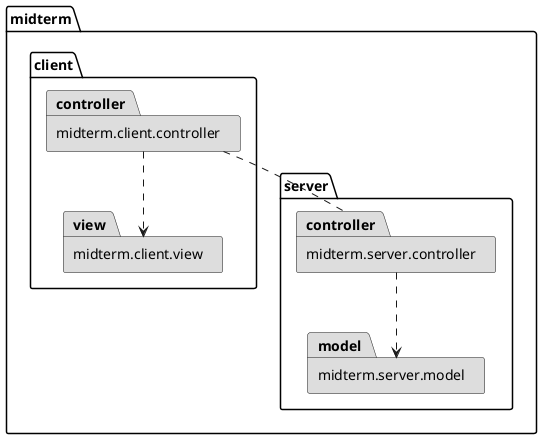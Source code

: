 @startuml new_system_highlevel

allow_mixing

package midterm.client.view #DDDDDD
package midterm.client.controller #DDDDDD

package midterm.server.model #DDDDDD
package midterm.server.controller #DDDDDD

midterm.server.controller ..> midterm.server.model
midterm.client.controller ..> midterm.client.view

midterm.client.controller .. midterm.server.controller

@enduml
